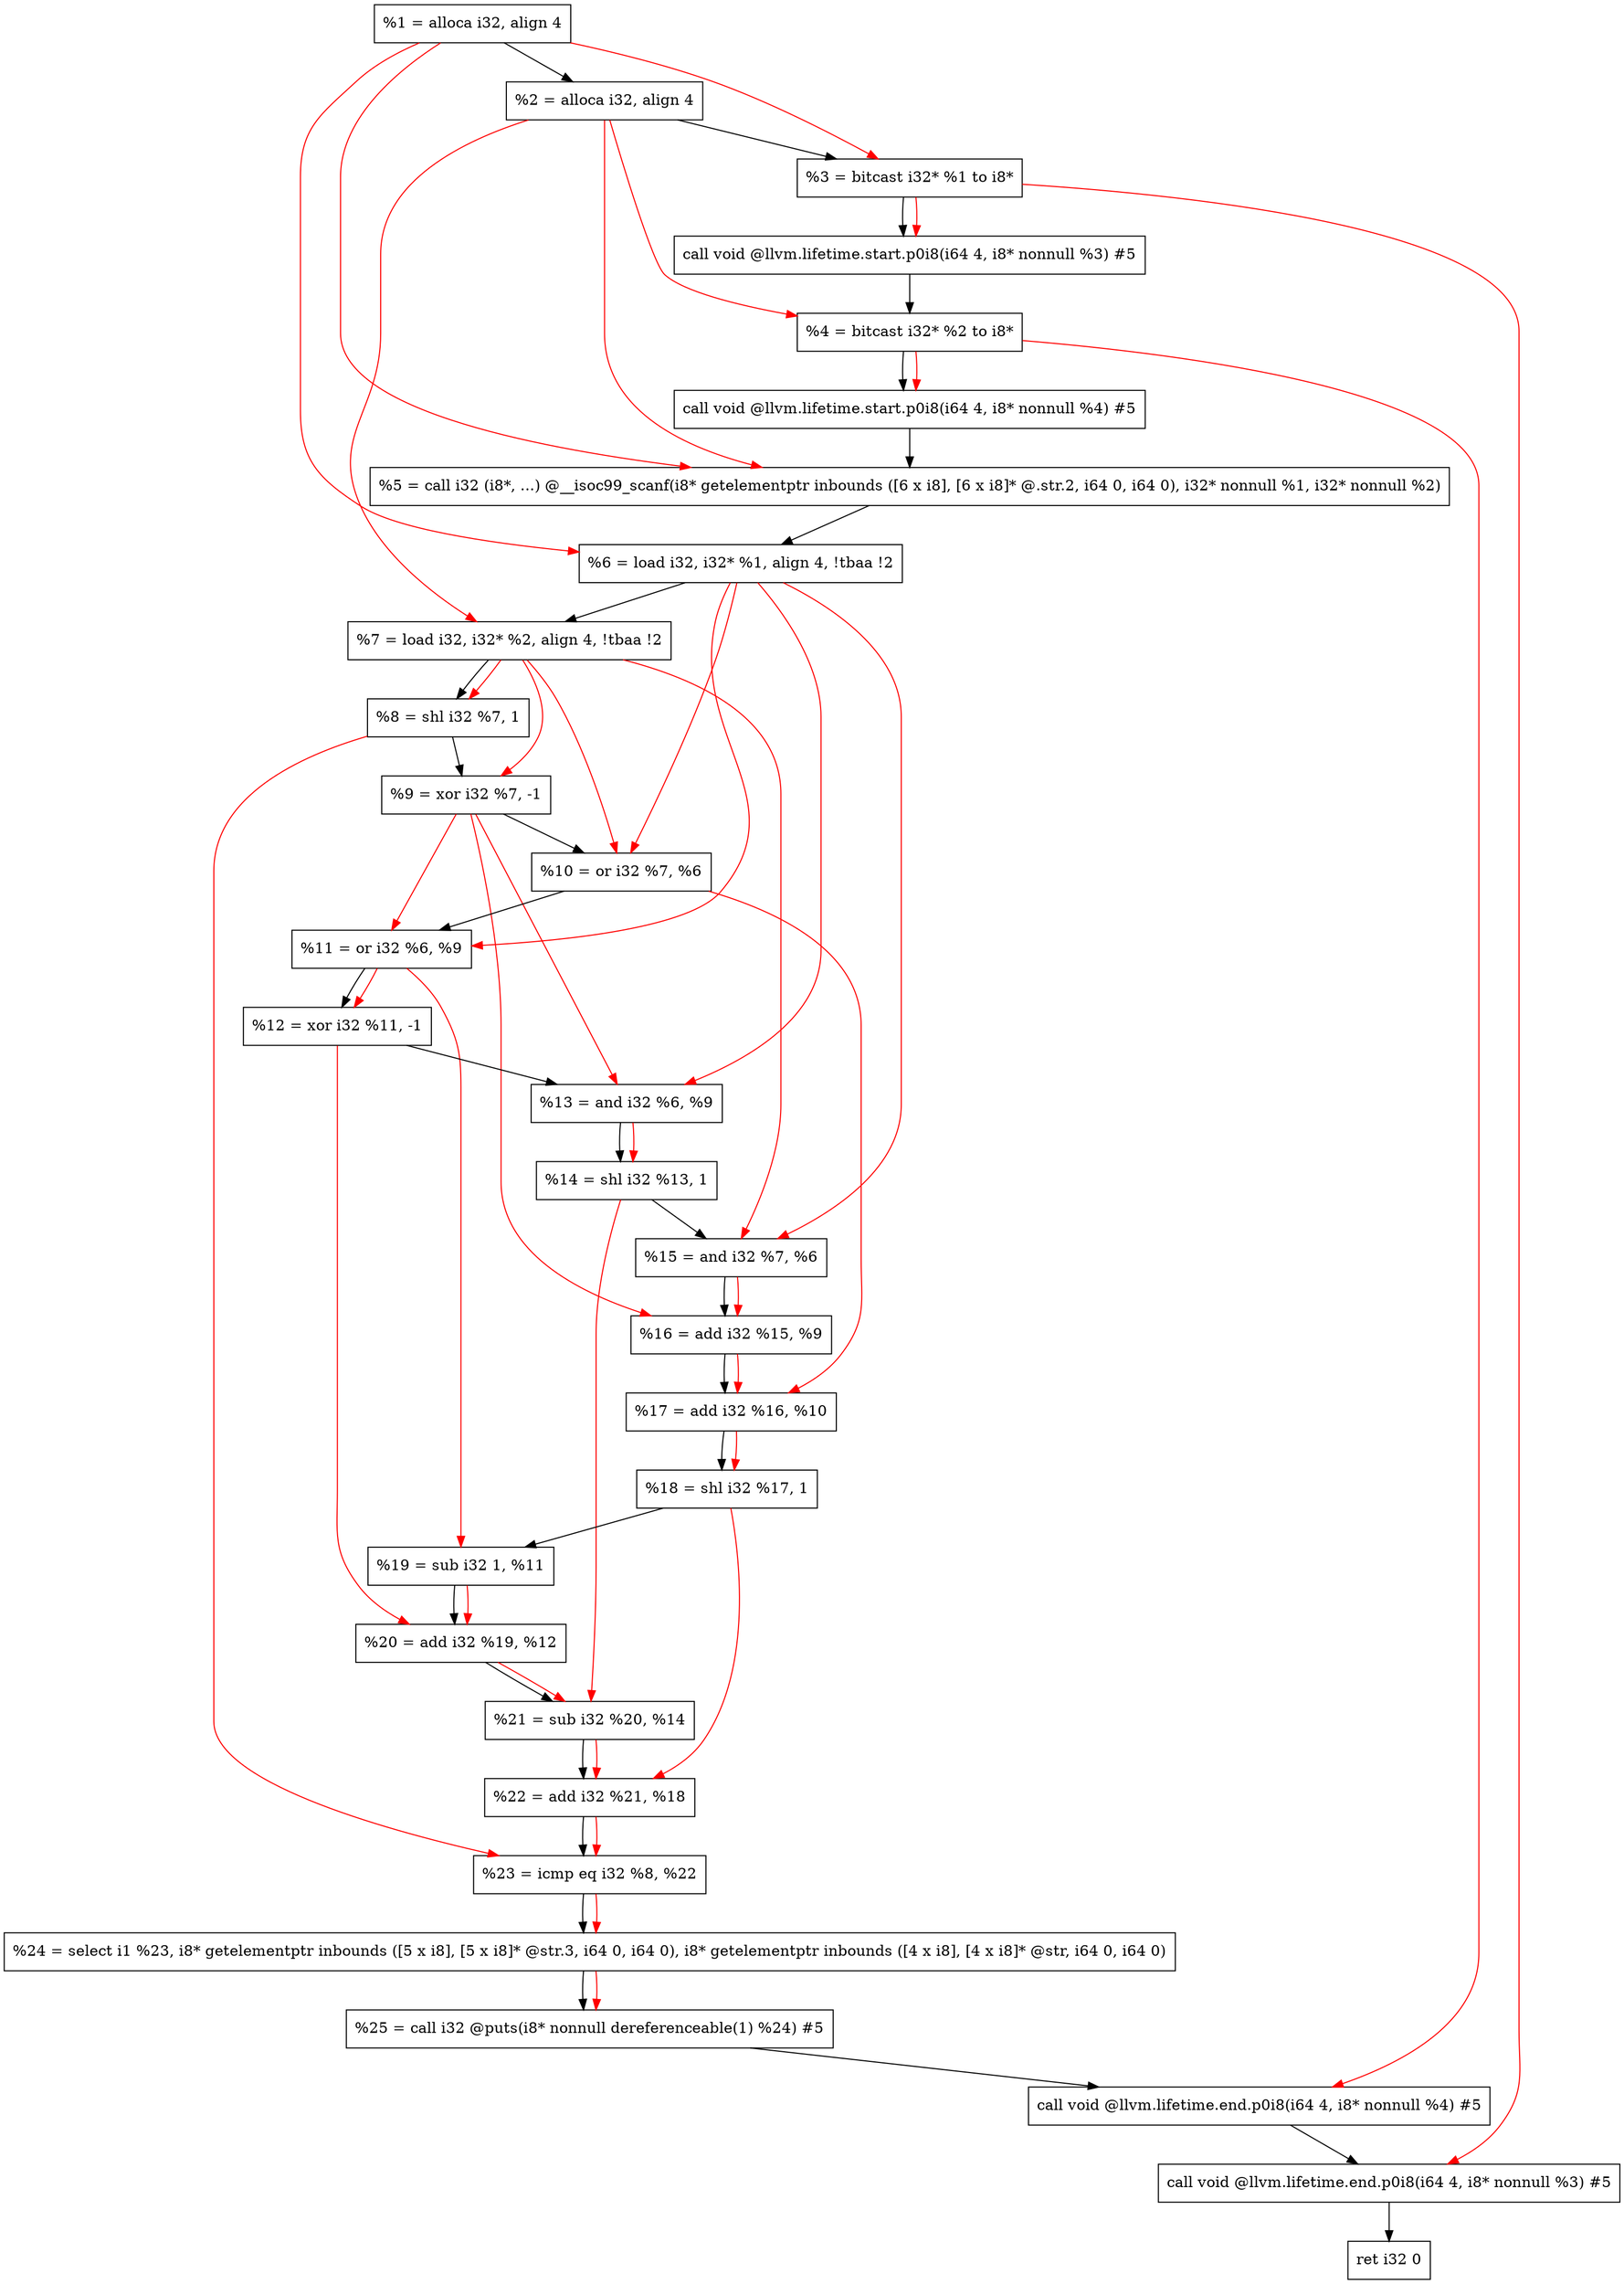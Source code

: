 digraph "DFG for'main' function" {
	Node0x8a3798[shape=record, label="  %1 = alloca i32, align 4"];
	Node0x8a3818[shape=record, label="  %2 = alloca i32, align 4"];
	Node0x8a38a8[shape=record, label="  %3 = bitcast i32* %1 to i8*"];
	Node0x8a3d08[shape=record, label="  call void @llvm.lifetime.start.p0i8(i64 4, i8* nonnull %3) #5"];
	Node0x8a3de8[shape=record, label="  %4 = bitcast i32* %2 to i8*"];
	Node0x8a3f08[shape=record, label="  call void @llvm.lifetime.start.p0i8(i64 4, i8* nonnull %4) #5"];
	Node0x8a4140[shape=record, label="  %5 = call i32 (i8*, ...) @__isoc99_scanf(i8* getelementptr inbounds ([6 x i8], [6 x i8]* @.str.2, i64 0, i64 0), i32* nonnull %1, i32* nonnull %2)"];
	Node0x8a41f8[shape=record, label="  %6 = load i32, i32* %1, align 4, !tbaa !2"];
	Node0x8a5168[shape=record, label="  %7 = load i32, i32* %2, align 4, !tbaa !2"];
	Node0x8a57f0[shape=record, label="  %8 = shl i32 %7, 1"];
	Node0x8a5860[shape=record, label="  %9 = xor i32 %7, -1"];
	Node0x8a58d0[shape=record, label="  %10 = or i32 %7, %6"];
	Node0x8a5940[shape=record, label="  %11 = or i32 %6, %9"];
	Node0x8a59b0[shape=record, label="  %12 = xor i32 %11, -1"];
	Node0x8a5a20[shape=record, label="  %13 = and i32 %6, %9"];
	Node0x8a5a90[shape=record, label="  %14 = shl i32 %13, 1"];
	Node0x8a5b00[shape=record, label="  %15 = and i32 %7, %6"];
	Node0x8a5b70[shape=record, label="  %16 = add i32 %15, %9"];
	Node0x8a5be0[shape=record, label="  %17 = add i32 %16, %10"];
	Node0x8a5c50[shape=record, label="  %18 = shl i32 %17, 1"];
	Node0x8a5cc0[shape=record, label="  %19 = sub i32 1, %11"];
	Node0x8a5d30[shape=record, label="  %20 = add i32 %19, %12"];
	Node0x8a5da0[shape=record, label="  %21 = sub i32 %20, %14"];
	Node0x8a5e10[shape=record, label="  %22 = add i32 %21, %18"];
	Node0x8a5e80[shape=record, label="  %23 = icmp eq i32 %8, %22"];
	Node0x8449d8[shape=record, label="  %24 = select i1 %23, i8* getelementptr inbounds ([5 x i8], [5 x i8]* @str.3, i64 0, i64 0), i8* getelementptr inbounds ([4 x i8], [4 x i8]* @str, i64 0, i64 0)"];
	Node0x8a5f10[shape=record, label="  %25 = call i32 @puts(i8* nonnull dereferenceable(1) %24) #5"];
	Node0x8a6168[shape=record, label="  call void @llvm.lifetime.end.p0i8(i64 4, i8* nonnull %4) #5"];
	Node0x8a62c8[shape=record, label="  call void @llvm.lifetime.end.p0i8(i64 4, i8* nonnull %3) #5"];
	Node0x8a6388[shape=record, label="  ret i32 0"];
	Node0x8a3798 -> Node0x8a3818;
	Node0x8a3818 -> Node0x8a38a8;
	Node0x8a38a8 -> Node0x8a3d08;
	Node0x8a3d08 -> Node0x8a3de8;
	Node0x8a3de8 -> Node0x8a3f08;
	Node0x8a3f08 -> Node0x8a4140;
	Node0x8a4140 -> Node0x8a41f8;
	Node0x8a41f8 -> Node0x8a5168;
	Node0x8a5168 -> Node0x8a57f0;
	Node0x8a57f0 -> Node0x8a5860;
	Node0x8a5860 -> Node0x8a58d0;
	Node0x8a58d0 -> Node0x8a5940;
	Node0x8a5940 -> Node0x8a59b0;
	Node0x8a59b0 -> Node0x8a5a20;
	Node0x8a5a20 -> Node0x8a5a90;
	Node0x8a5a90 -> Node0x8a5b00;
	Node0x8a5b00 -> Node0x8a5b70;
	Node0x8a5b70 -> Node0x8a5be0;
	Node0x8a5be0 -> Node0x8a5c50;
	Node0x8a5c50 -> Node0x8a5cc0;
	Node0x8a5cc0 -> Node0x8a5d30;
	Node0x8a5d30 -> Node0x8a5da0;
	Node0x8a5da0 -> Node0x8a5e10;
	Node0x8a5e10 -> Node0x8a5e80;
	Node0x8a5e80 -> Node0x8449d8;
	Node0x8449d8 -> Node0x8a5f10;
	Node0x8a5f10 -> Node0x8a6168;
	Node0x8a6168 -> Node0x8a62c8;
	Node0x8a62c8 -> Node0x8a6388;
edge [color=red]
	Node0x8a3798 -> Node0x8a38a8;
	Node0x8a38a8 -> Node0x8a3d08;
	Node0x8a3818 -> Node0x8a3de8;
	Node0x8a3de8 -> Node0x8a3f08;
	Node0x8a3798 -> Node0x8a4140;
	Node0x8a3818 -> Node0x8a4140;
	Node0x8a3798 -> Node0x8a41f8;
	Node0x8a3818 -> Node0x8a5168;
	Node0x8a5168 -> Node0x8a57f0;
	Node0x8a5168 -> Node0x8a5860;
	Node0x8a5168 -> Node0x8a58d0;
	Node0x8a41f8 -> Node0x8a58d0;
	Node0x8a41f8 -> Node0x8a5940;
	Node0x8a5860 -> Node0x8a5940;
	Node0x8a5940 -> Node0x8a59b0;
	Node0x8a41f8 -> Node0x8a5a20;
	Node0x8a5860 -> Node0x8a5a20;
	Node0x8a5a20 -> Node0x8a5a90;
	Node0x8a5168 -> Node0x8a5b00;
	Node0x8a41f8 -> Node0x8a5b00;
	Node0x8a5b00 -> Node0x8a5b70;
	Node0x8a5860 -> Node0x8a5b70;
	Node0x8a5b70 -> Node0x8a5be0;
	Node0x8a58d0 -> Node0x8a5be0;
	Node0x8a5be0 -> Node0x8a5c50;
	Node0x8a5940 -> Node0x8a5cc0;
	Node0x8a5cc0 -> Node0x8a5d30;
	Node0x8a59b0 -> Node0x8a5d30;
	Node0x8a5d30 -> Node0x8a5da0;
	Node0x8a5a90 -> Node0x8a5da0;
	Node0x8a5da0 -> Node0x8a5e10;
	Node0x8a5c50 -> Node0x8a5e10;
	Node0x8a57f0 -> Node0x8a5e80;
	Node0x8a5e10 -> Node0x8a5e80;
	Node0x8a5e80 -> Node0x8449d8;
	Node0x8449d8 -> Node0x8a5f10;
	Node0x8a3de8 -> Node0x8a6168;
	Node0x8a38a8 -> Node0x8a62c8;
}
